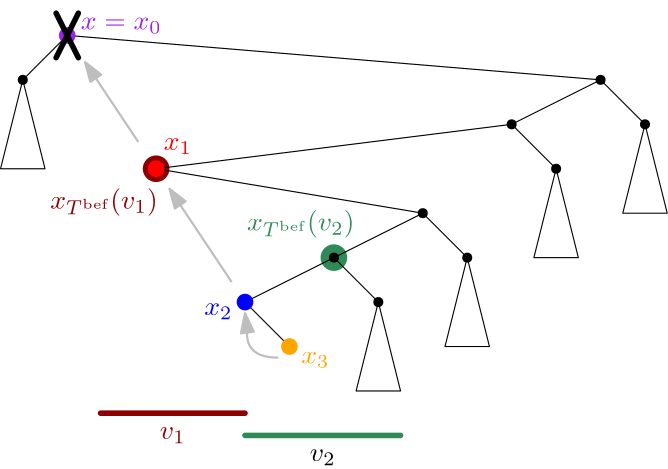 <?xml version="1.0"?>
<!DOCTYPE ipe SYSTEM "ipe.dtd">
<ipe version="70212" creator="Ipe 7.2.13">
<info created="D:20200225230024" modified="D:20200526112200"/>
<preamble>\usepackage{amsmath}</preamble>
<ipestyle name="basic">
<symbol name="arrow/arc(spx)">
<path stroke="sym-stroke" fill="sym-stroke" pen="sym-pen">
0 0 m
-1 0.333 l
-1 -0.333 l
h
</path>
</symbol>
<symbol name="arrow/farc(spx)">
<path stroke="sym-stroke" fill="white" pen="sym-pen">
0 0 m
-1 0.333 l
-1 -0.333 l
h
</path>
</symbol>
<symbol name="arrow/ptarc(spx)">
<path stroke="sym-stroke" fill="sym-stroke" pen="sym-pen">
0 0 m
-1 0.333 l
-0.8 0 l
-1 -0.333 l
h
</path>
</symbol>
<symbol name="arrow/fptarc(spx)">
<path stroke="sym-stroke" fill="white" pen="sym-pen">
0 0 m
-1 0.333 l
-0.8 0 l
-1 -0.333 l
h
</path>
</symbol>
<symbol name="mark/circle(sx)" transformations="translations">
<path fill="sym-stroke">
0.6 0 0 0.6 0 0 e
0.4 0 0 0.4 0 0 e
</path>
</symbol>
<symbol name="mark/disk(sx)" transformations="translations">
<path fill="sym-stroke">
0.6 0 0 0.6 0 0 e
</path>
</symbol>
<symbol name="mark/fdisk(sfx)" transformations="translations">
<group>
<path fill="sym-fill">
0.5 0 0 0.5 0 0 e
</path>
<path fill="sym-stroke" fillrule="eofill">
0.6 0 0 0.6 0 0 e
0.4 0 0 0.4 0 0 e
</path>
</group>
</symbol>
<symbol name="mark/box(sx)" transformations="translations">
<path fill="sym-stroke" fillrule="eofill">
-0.6 -0.6 m
0.6 -0.6 l
0.6 0.6 l
-0.6 0.6 l
h
-0.4 -0.4 m
0.4 -0.4 l
0.4 0.4 l
-0.4 0.4 l
h
</path>
</symbol>
<symbol name="mark/square(sx)" transformations="translations">
<path fill="sym-stroke">
-0.6 -0.6 m
0.6 -0.6 l
0.6 0.6 l
-0.6 0.6 l
h
</path>
</symbol>
<symbol name="mark/fsquare(sfx)" transformations="translations">
<group>
<path fill="sym-fill">
-0.5 -0.5 m
0.5 -0.5 l
0.5 0.5 l
-0.5 0.5 l
h
</path>
<path fill="sym-stroke" fillrule="eofill">
-0.6 -0.6 m
0.6 -0.6 l
0.6 0.6 l
-0.6 0.6 l
h
-0.4 -0.4 m
0.4 -0.4 l
0.4 0.4 l
-0.4 0.4 l
h
</path>
</group>
</symbol>
<symbol name="mark/cross(sx)" transformations="translations">
<group>
<path fill="sym-stroke">
-0.43 -0.57 m
0.57 0.43 l
0.43 0.57 l
-0.57 -0.43 l
h
</path>
<path fill="sym-stroke">
-0.43 0.57 m
0.57 -0.43 l
0.43 -0.57 l
-0.57 0.43 l
h
</path>
</group>
</symbol>
<symbol name="arrow/fnormal(spx)">
<path stroke="sym-stroke" fill="white" pen="sym-pen">
0 0 m
-1 0.333 l
-1 -0.333 l
h
</path>
</symbol>
<symbol name="arrow/pointed(spx)">
<path stroke="sym-stroke" fill="sym-stroke" pen="sym-pen">
0 0 m
-1 0.333 l
-0.8 0 l
-1 -0.333 l
h
</path>
</symbol>
<symbol name="arrow/fpointed(spx)">
<path stroke="sym-stroke" fill="white" pen="sym-pen">
0 0 m
-1 0.333 l
-0.8 0 l
-1 -0.333 l
h
</path>
</symbol>
<symbol name="arrow/linear(spx)">
<path stroke="sym-stroke" pen="sym-pen">
-1 0.333 m
0 0 l
-1 -0.333 l
</path>
</symbol>
<symbol name="arrow/fdouble(spx)">
<path stroke="sym-stroke" fill="white" pen="sym-pen">
0 0 m
-1 0.333 l
-1 -0.333 l
h
-1 0 m
-2 0.333 l
-2 -0.333 l
h
</path>
</symbol>
<symbol name="arrow/double(spx)">
<path stroke="sym-stroke" fill="sym-stroke" pen="sym-pen">
0 0 m
-1 0.333 l
-1 -0.333 l
h
-1 0 m
-2 0.333 l
-2 -0.333 l
h
</path>
</symbol>
<pen name="heavier" value="0.8"/>
<pen name="fat" value="1.2"/>
<pen name="ultrafat" value="2"/>
<symbolsize name="large" value="5"/>
<symbolsize name="small" value="2"/>
<symbolsize name="tiny" value="1.1"/>
<arrowsize name="large" value="10"/>
<arrowsize name="small" value="5"/>
<arrowsize name="tiny" value="3"/>
<color name="red" value="1 0 0"/>
<color name="green" value="0 1 0"/>
<color name="blue" value="0 0 1"/>
<color name="yellow" value="1 1 0"/>
<color name="orange" value="1 0.647 0"/>
<color name="gold" value="1 0.843 0"/>
<color name="purple" value="0.627 0.125 0.941"/>
<color name="gray" value="0.745"/>
<color name="brown" value="0.647 0.165 0.165"/>
<color name="navy" value="0 0 0.502"/>
<color name="pink" value="1 0.753 0.796"/>
<color name="seagreen" value="0.18 0.545 0.341"/>
<color name="turquoise" value="0.251 0.878 0.816"/>
<color name="violet" value="0.933 0.51 0.933"/>
<color name="darkblue" value="0 0 0.545"/>
<color name="darkcyan" value="0 0.545 0.545"/>
<color name="darkgray" value="0.663"/>
<color name="darkgreen" value="0 0.392 0"/>
<color name="darkmagenta" value="0.545 0 0.545"/>
<color name="darkorange" value="1 0.549 0"/>
<color name="darkred" value="0.545 0 0"/>
<color name="lightblue" value="0.678 0.847 0.902"/>
<color name="lightcyan" value="0.878 1 1"/>
<color name="lightgray" value="0.827"/>
<color name="lightgreen" value="0.565 0.933 0.565"/>
<color name="lightyellow" value="1 1 0.878"/>
<dashstyle name="dashed" value="[4] 0"/>
<dashstyle name="dotted" value="[1 3] 0"/>
<dashstyle name="dash dotted" value="[4 2 1 2] 0"/>
<dashstyle name="dash dot dotted" value="[4 2 1 2 1 2] 0"/>
<textsize name="large" value="\large"/>
<textsize name="Large" value="\Large"/>
<textsize name="LARGE" value="\LARGE"/>
<textsize name="huge" value="\huge"/>
<textsize name="Huge" value="\Huge"/>
<textsize name="small" value="\small"/>
<textsize name="footnote" value="\footnotesize"/>
<textsize name="tiny" value="\tiny"/>
<textstyle name="center" begin="\begin{center}" end="\end{center}"/>
<textstyle name="itemize" begin="\begin{itemize}" end="\end{itemize}"/>
<textstyle name="item" begin="\begin{itemize}\item{}" end="\end{itemize}"/>
<gridsize name="4 pts" value="4"/>
<gridsize name="8 pts (~3 mm)" value="8"/>
<gridsize name="16 pts (~6 mm)" value="16"/>
<gridsize name="32 pts (~12 mm)" value="32"/>
<gridsize name="10 pts (~3.5 mm)" value="10"/>
<gridsize name="20 pts (~7 mm)" value="20"/>
<gridsize name="14 pts (~5 mm)" value="14"/>
<gridsize name="28 pts (~10 mm)" value="28"/>
<gridsize name="56 pts (~20 mm)" value="56"/>
<anglesize name="90 deg" value="90"/>
<anglesize name="60 deg" value="60"/>
<anglesize name="45 deg" value="45"/>
<anglesize name="30 deg" value="30"/>
<anglesize name="22.5 deg" value="22.5"/>
<opacity name="10%" value="0.1"/>
<opacity name="30%" value="0.3"/>
<opacity name="50%" value="0.5"/>
<opacity name="75%" value="0.75"/>
<tiling name="falling" angle="-60" step="4" width="1"/>
<tiling name="rising" angle="30" step="4" width="1"/>
</ipestyle>
<page>
<layer name="alpha"/>
<layer name="beta"/>
<layer name="gamma"/>
<view layers="alpha gamma" active="alpha"/>
<view layers="beta gamma" active="beta"/>
<path layer="alpha" matrix="0.6 0 0 0.6 83.2 252.8" stroke="gray" pen="heavier" arrow="normal/normal">
224 608 m
192 656 l
</path>
<path layer="beta" matrix="0.6 0 0 0.6 51.2 310.4" fill="darkred">
8 0 0 8 288 576 e
</path>
<text matrix="1 0 0 1 -63.6413 84.2758" transformations="translations" pos="280 576" stroke="darkred" type="label" width="37.783" height="7.473" depth="2.49" halign="right" valign="baseline" style="math">x_{T^{\textrm{aft}}}(v_1)</text>
<path layer="alpha" matrix="0.6 0 0 0.6 51.2 262.4" fill="darkred">
8 0 0 8 288 576 e
</path>
<path layer="beta" matrix="0.6 0 0 0.6 83.2 262.4" fill="seagreen">
8 0 0 8 288 576 e
</path>
<path layer="alpha" matrix="0.6 0 0 0.6 115.2 230.4" fill="seagreen">
8 0 0 8 288 576 e
</path>
<use matrix="1 0 0 1 64 0" name="mark/disk(sx)" pos="320 640" size="normal" stroke="black"/>
<use matrix="1 0 0 1 64 0" name="mark/disk(sx)" pos="288 624" size="normal" stroke="black"/>
<use matrix="1 0 0 1 0 16" name="mark/disk(sx)" pos="320 576" size="normal" stroke="black"/>
<use matrix="1 0 0 1 0 16" name="mark/disk(sx)" pos="288 560" size="normal" stroke="black"/>
<path stroke="black">
192 656 m
384 640 l
352 624 l
224 608 l
320 592 l
288 576 l
256 560 l
</path>
<use name="mark/disk(sx)" pos="176 640" size="normal" stroke="black"/>
<path stroke="black">
176 640 m
168 608 l
184 608 l
h
</path>
<path stroke="black">
176 640 m
192 656 l
</path>
<use matrix="1 0 0 1 224 -16" name="mark/disk(sx)" pos="176 640" size="normal" stroke="black"/>
<path matrix="1 0 0 1 224 -16" stroke="black">
176 640 m
168 608 l
184 608 l
h
</path>
<use matrix="1 0 0 1 192 -32" name="mark/disk(sx)" pos="176 640" size="normal" stroke="black"/>
<path matrix="1 0 0 1 192 -32" stroke="black">
176 640 m
168 608 l
184 608 l
h
</path>
<use matrix="1 0 0 1 160 -64" name="mark/disk(sx)" pos="176 640" size="normal" stroke="black"/>
<path matrix="1 0 0 1 160 -64" stroke="black">
176 640 m
168 608 l
184 608 l
h
</path>
<use matrix="1 0 0 1 128 -80" name="mark/disk(sx)" pos="176 640" size="normal" stroke="black"/>
<path matrix="1 0 0 1 128 -80" stroke="black">
176 640 m
168 608 l
184 608 l
h
</path>
<path stroke="black">
384 640 m
400 624 l
</path>
<path stroke="black">
352 624 m
368 608 l
</path>
<path matrix="1 0 0 1 0 16" stroke="black">
320 576 m
336 560 l
</path>
<path matrix="1 0 0 1 0 16" stroke="black">
288 560 m
304 544 l
</path>
<path matrix="1 0 0 1 0 16" stroke="black">
256 544 m
272 528 l
</path>
<use layer="beta" matrix="1 0 0 1 64 0" name="mark/disk(sx)" pos="320 640" size="normal" stroke="black"/>
<use matrix="1 0 0 1 64 0" name="mark/disk(sx)" pos="288 624" size="normal" stroke="black"/>
<use matrix="1 0 0 1 0 16" name="mark/disk(sx)" pos="320 576" size="normal" stroke="black"/>
<use matrix="1 0 0 1 0 16" name="mark/disk(sx)" pos="288 560" size="normal" stroke="black"/>
<path matrix="1 0 0 1 0 176" stroke="black">
224 480 m
384 464 l
352 448 l
256 432 l
320 416 l
288 400 l
272 384 l
</path>
<use name="mark/disk(sx)" pos="176 640" size="normal" stroke="black"/>
<path stroke="black">
176 640 m
168 608 l
184 608 l
h
</path>
<path matrix="1 0 0 1 0 176" stroke="black">
176 464 m
224 480 l
</path>
<use matrix="1 0 0 1 224 -16" name="mark/disk(sx)" pos="176 640" size="normal" stroke="black"/>
<path matrix="1 0 0 1 224 -16" stroke="black">
176 640 m
168 608 l
184 608 l
h
</path>
<use matrix="1 0 0 1 192 -32" name="mark/disk(sx)" pos="176 640" size="normal" stroke="black"/>
<path matrix="1 0 0 1 192 -32" stroke="black">
176 640 m
168 608 l
184 608 l
h
</path>
<use matrix="1 0 0 1 160 -64" name="mark/disk(sx)" pos="176 640" size="normal" stroke="black"/>
<path matrix="1 0 0 1 160 -64" stroke="black">
176 640 m
168 608 l
184 608 l
h
</path>
<use matrix="1 0 0 1 128 -80" name="mark/disk(sx)" pos="176 640" size="normal" stroke="black"/>
<path matrix="1 0 0 1 128 -80" stroke="black">
176 640 m
168 608 l
184 608 l
h
</path>
<path stroke="black">
384 640 m
400 624 l
</path>
<path stroke="black">
352 624 m
368 608 l
</path>
<path matrix="1 0 0 1 0 16" stroke="black">
320 576 m
336 560 l
</path>
<path matrix="1 0 0 1 0 16" stroke="black">
288 560 m
304 544 l
</path>
<use layer="alpha" name="mark/disk(sx)" pos="192 656" size="large" stroke="purple"/>
<use matrix="1 0 0 1 0 16" name="mark/disk(sx)" pos="224 592" size="large" stroke="red"/>
<use matrix="1 0 0 1 0 16" name="mark/disk(sx)" pos="256 544" size="large" stroke="blue"/>
<use matrix="1 0 0 1 0 16" name="mark/disk(sx)" pos="272 528" size="large" stroke="orange"/>
<use layer="beta" matrix="1 0 0 1 32 0" name="mark/disk(sx)" pos="192 656" size="large" stroke="red"/>
<use matrix="1 0 0 1 32 16" name="mark/disk(sx)" pos="224 592" size="large" stroke="blue"/>
<use matrix="1 0 0 1 0 176" name="mark/disk(sx)" pos="272 384" size="large" stroke="orange"/>
<path layer="gamma" stroke="seagreen" pen="ultrafat" cap="1">
256 512 m
312 512 l
</path>
<text matrix="1 0 0 1 -4 11" transformations="translations" pos="288 496" stroke="black" type="label" width="9.298" height="4.294" depth="1.49" halign="center" valign="top" style="math">v_2</text>
<text layer="alpha" matrix="1 0 0 1 15.3792 9.73782" transformations="translations" pos="280 576" stroke="seagreen" type="label" width="38.648" height="7.473" depth="2.49" halign="right" valign="baseline" style="math">x_{T^{\textrm{bef}}}(v_2)</text>
<text layer="beta" matrix="1 0 0 1 -8.33819 43.5585" transformations="translations" pos="280 576" stroke="seagreen" type="label" width="37.783" height="7.473" depth="2.49" halign="right" valign="baseline" style="math">x_{T^{\textrm{aft}}}(v_2)</text>
<path layer="alpha" stroke="black" pen="ultrafat" cap="1">
188 664 m
196 648 l
</path>
<path stroke="black" pen="ultrafat" cap="1">
188 648 m
196 664 l
</path>
<path layer="gamma" stroke="darkred" pen="ultrafat" cap="1">
256 520 m
204 520 l
</path>
<text matrix="1 0 0 1 -58 19" transformations="translations" pos="288 496" stroke="darkred" type="label" width="9.298" height="4.294" depth="1.49" halign="center" valign="top" style="math">v_1</text>
<text layer="alpha" matrix="1 0 0 1 -55.4483 17.614" transformations="translations" pos="280 576" stroke="darkred" type="label" width="38.648" height="7.473" depth="2.49" halign="right" valign="baseline" style="math">x_{T^{\textrm{bef}}}(v_1)</text>
<path matrix="0.7 0 0 0.7 72 175.2" stroke="gray" pen="heavier" arrow="normal/normal">
256 560 m
224 608 l
</path>
<path stroke="gray" pen="heavier" arrow="normal/normal">
268 540 m
256 540
256.786 549.656 c
256 556 l
</path>
<text matrix="1 0 0 1 -7 -4" transformations="translations" pos="203.898 662.087" stroke="purple" type="label" width="29.141" height="4.294" depth="1.49" valign="baseline" style="math">x=x_0</text>
<text matrix="1 0 0 1 -0.679887 -1.2238" transformations="translations" pos="227.422 615.99" stroke="red" type="label" width="10.163" height="4.294" depth="1.49" valign="baseline" style="math">x_1</text>
<text matrix="1 0 0 1 3.80737 1.2238" transformations="translations" pos="247.683 558.336" stroke="blue" type="label" width="10.163" height="4.294" depth="1.49" halign="right" valign="top" style="math">x_2</text>
<text matrix="1 0 0 1 -1.90368 2.58357" transformations="translations" pos="278.142 539.571" stroke="orange" type="label" width="10.163" height="4.294" depth="1.49" valign="top" style="math">x_3</text>
<text layer="beta" matrix="1 0 0 1 1.63144 45.0081" transformations="translations" pos="227.422 615.99" stroke="red" type="label" width="10.163" height="4.294" depth="1.49" valign="baseline" style="math">x_1</text>
<text matrix="1 0 0 1 4.62357 44.6006" transformations="translations" pos="247.683 558.336" stroke="blue" type="label" width="10.163" height="4.294" depth="1.49" halign="right" valign="top" style="math">x_2</text>
<text matrix="1 0 0 1 -2.44763 19.445" transformations="translations" pos="278.142 539.571" stroke="orange" type="label" width="10.163" height="4.294" depth="1.49" valign="top" style="math">x_3</text>
</page>
</ipe>
